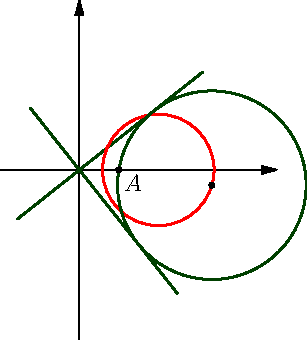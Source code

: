 import graph ;
size(6cm);

real theta = -0.9;
real m = 4.3;

pair O = (0,0);
pair A = (1,0);
real lambda = 3.99 ;

real f(real phi){
  return 2*cos(phi) + sqrt(2*cos(2*phi)) ;
}

real phi = theta + pi/4;
pair M = (f(phi)*cos(phi),f(phi)*sin(phi));
real r = sqrt((M.x - 1)^2 +M.y^2);

path cercle1 = circle((2,0),sqrt(2));
path cercle2 = circle(M,r);

axes((-2,-m),(5,m),Arrow);

draw((-0.5*lambda*cos(theta),-0.5*lambda*sin(theta))--(lambda*cos(theta),lambda*sin(theta)),darkgreen + 1);
draw((0.5*lambda*sin(theta),-0.5*lambda*cos(theta))--(-lambda*sin(theta),lambda*cos(theta)),darkgreen + 1);

draw(cercle1, red + 1);
draw(cercle2,darkgreen+1);
dot(A);
label('$A$',A,SE);
dot(M);